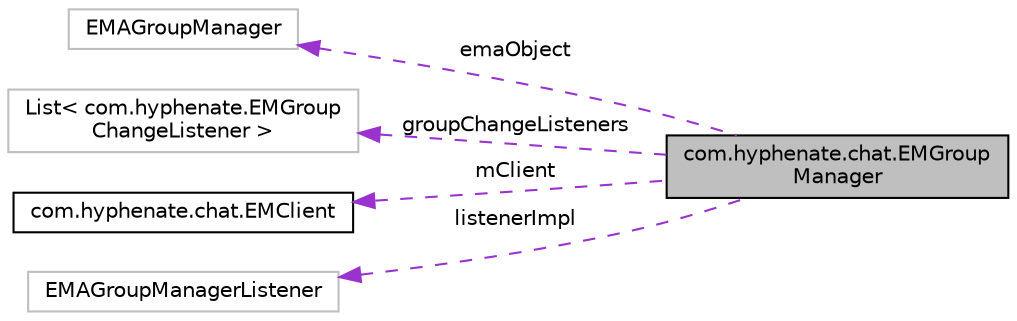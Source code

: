 digraph "com.hyphenate.chat.EMGroupManager"
{
  edge [fontname="Helvetica",fontsize="10",labelfontname="Helvetica",labelfontsize="10"];
  node [fontname="Helvetica",fontsize="10",shape=record];
  rankdir="LR";
  Node1 [label="com.hyphenate.chat.EMGroup\lManager",height=0.2,width=0.4,color="black", fillcolor="grey75", style="filled", fontcolor="black"];
  Node2 -> Node1 [dir="back",color="darkorchid3",fontsize="10",style="dashed",label=" emaObject" ,fontname="Helvetica"];
  Node2 [label="EMAGroupManager",height=0.2,width=0.4,color="grey75", fillcolor="white", style="filled"];
  Node3 -> Node1 [dir="back",color="darkorchid3",fontsize="10",style="dashed",label=" groupChangeListeners" ,fontname="Helvetica"];
  Node3 [label="List\< com.hyphenate.EMGroup\lChangeListener \>",height=0.2,width=0.4,color="grey75", fillcolor="white", style="filled"];
  Node4 -> Node1 [dir="back",color="darkorchid3",fontsize="10",style="dashed",label=" mClient" ,fontname="Helvetica"];
  Node4 [label="com.hyphenate.chat.EMClient",height=0.2,width=0.4,color="black", fillcolor="white", style="filled",URL="$classcom_1_1hyphenate_1_1chat_1_1EMClient.html"];
  Node5 -> Node1 [dir="back",color="darkorchid3",fontsize="10",style="dashed",label=" listenerImpl" ,fontname="Helvetica"];
  Node5 [label="EMAGroupManagerListener",height=0.2,width=0.4,color="grey75", fillcolor="white", style="filled"];
}
